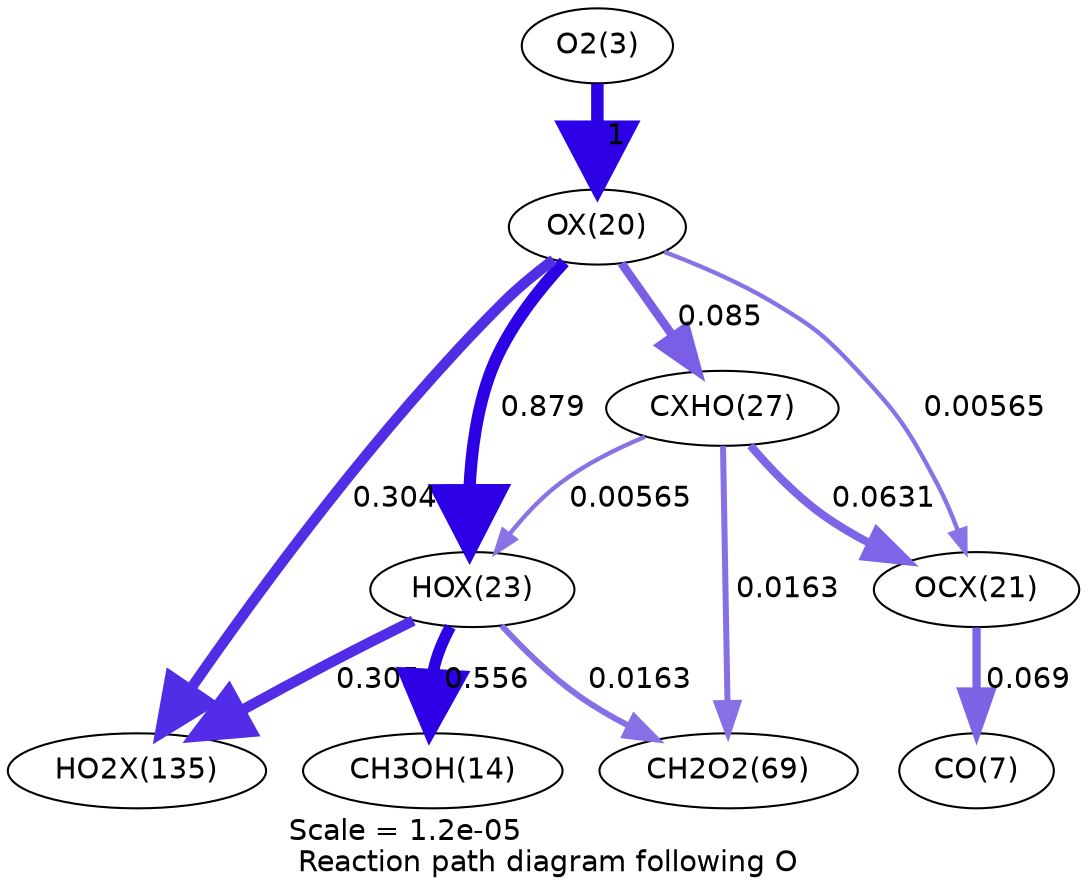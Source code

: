 digraph reaction_paths {
center=1;
s5 -> s30[fontname="Helvetica", penwidth=6, arrowsize=3, color="0.7, 1.5, 0.9"
, label=" 1"];
s30 -> s33[fontname="Helvetica", penwidth=5.9, arrowsize=2.95, color="0.7, 1.38, 0.9"
, label=" 0.879"];
s30 -> s36[fontname="Helvetica", penwidth=4.14, arrowsize=2.07, color="0.7, 0.585, 0.9"
, label=" 0.085"];
s30 -> s31[fontname="Helvetica", penwidth=2.09, arrowsize=1.05, color="0.7, 0.506, 0.9"
, label=" 0.00565"];
s30 -> s46[fontname="Helvetica", penwidth=5.1, arrowsize=2.55, color="0.7, 0.804, 0.9"
, label=" 0.304"];
s33 -> s16[fontname="Helvetica", penwidth=5.56, arrowsize=2.78, color="0.7, 1.06, 0.9"
, label=" 0.556"];
s36 -> s33[fontname="Helvetica", penwidth=2.09, arrowsize=1.05, color="0.7, 0.506, 0.9"
, label=" 0.00565"];
s33 -> s46[fontname="Helvetica", penwidth=5.1, arrowsize=2.55, color="0.7, 0.805, 0.9"
, label=" 0.305"];
s33 -> s22[fontname="Helvetica", penwidth=2.89, arrowsize=1.45, color="0.7, 0.516, 0.9"
, label=" 0.0163"];
s36 -> s31[fontname="Helvetica", penwidth=3.91, arrowsize=1.96, color="0.7, 0.563, 0.9"
, label=" 0.0631"];
s36 -> s22[fontname="Helvetica", penwidth=2.89, arrowsize=1.45, color="0.7, 0.516, 0.9"
, label=" 0.0163"];
s31 -> s9[fontname="Helvetica", penwidth=3.98, arrowsize=1.99, color="0.7, 0.569, 0.9"
, label=" 0.069"];
s5 [ fontname="Helvetica", label="O2(3)"];
s9 [ fontname="Helvetica", label="CO(7)"];
s16 [ fontname="Helvetica", label="CH3OH(14)"];
s22 [ fontname="Helvetica", label="CH2O2(69)"];
s30 [ fontname="Helvetica", label="OX(20)"];
s31 [ fontname="Helvetica", label="OCX(21)"];
s33 [ fontname="Helvetica", label="HOX(23)"];
s36 [ fontname="Helvetica", label="CXHO(27)"];
s46 [ fontname="Helvetica", label="HO2X(135)"];
 label = "Scale = 1.2e-05\l Reaction path diagram following O";
 fontname = "Helvetica";
}
